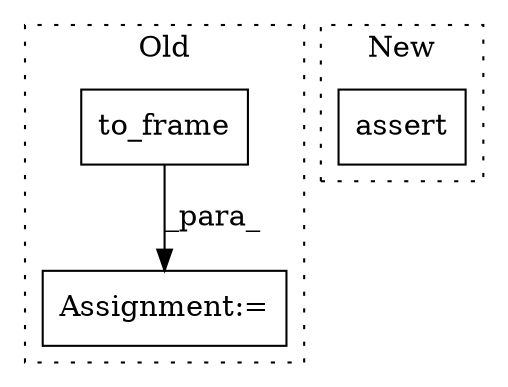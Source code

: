 digraph G {
subgraph cluster0 {
1 [label="to_frame" a="32" s="6208,6222" l="9,1" shape="box"];
3 [label="Assignment:=" a="7" s="6191" l="1" shape="box"];
label = "Old";
style="dotted";
}
subgraph cluster1 {
2 [label="assert" a="6" s="6994" l="7" shape="box"];
label = "New";
style="dotted";
}
1 -> 3 [label="_para_"];
}